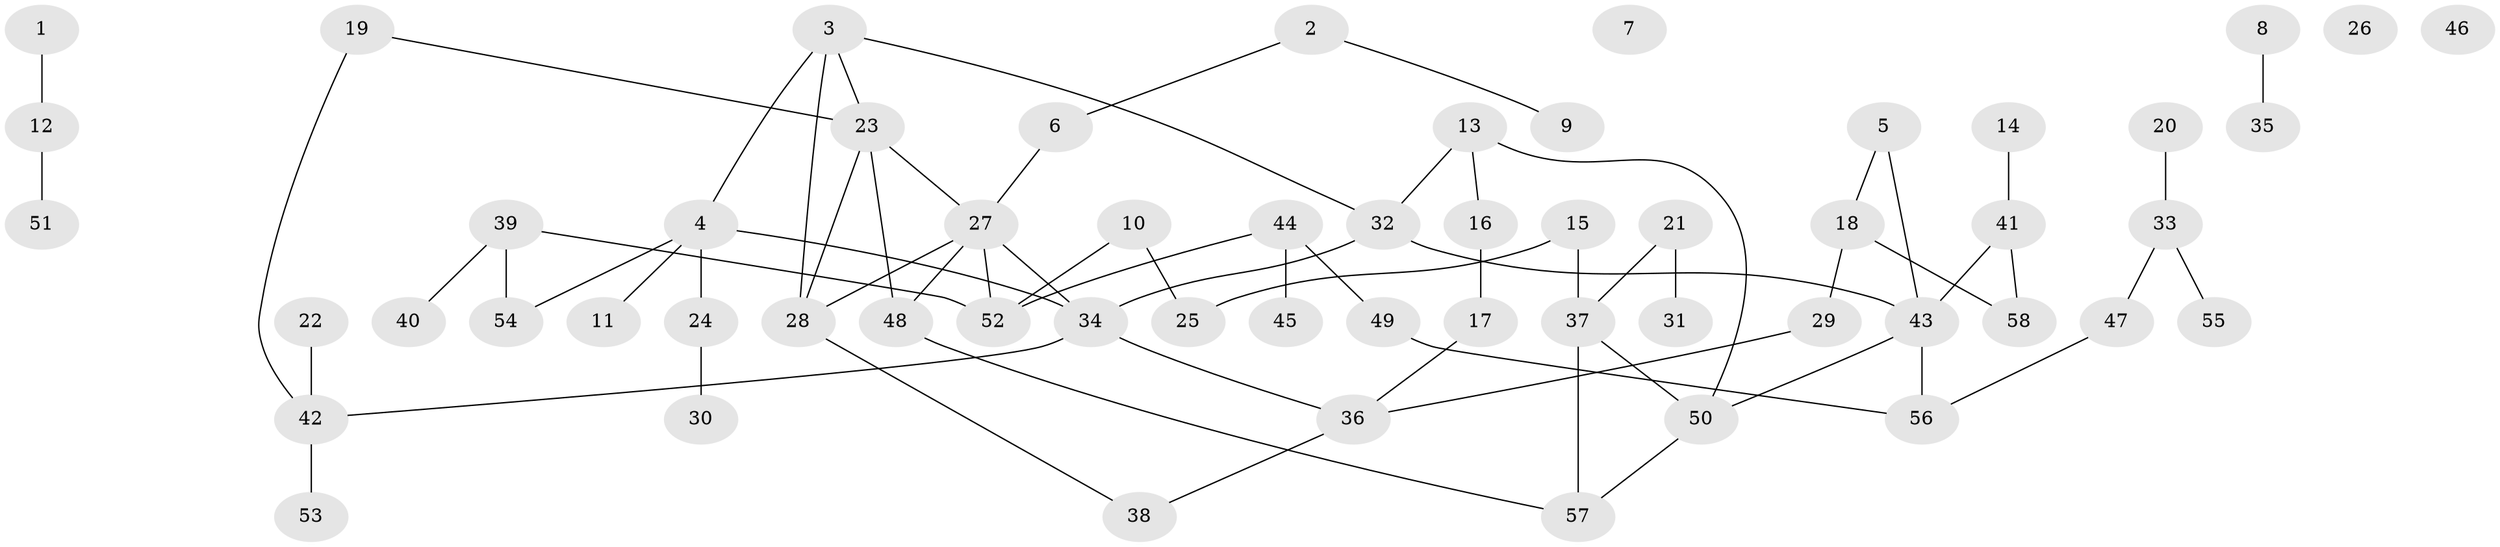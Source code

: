 // Generated by graph-tools (version 1.1) at 2025/33/03/09/25 02:33:59]
// undirected, 58 vertices, 68 edges
graph export_dot {
graph [start="1"]
  node [color=gray90,style=filled];
  1;
  2;
  3;
  4;
  5;
  6;
  7;
  8;
  9;
  10;
  11;
  12;
  13;
  14;
  15;
  16;
  17;
  18;
  19;
  20;
  21;
  22;
  23;
  24;
  25;
  26;
  27;
  28;
  29;
  30;
  31;
  32;
  33;
  34;
  35;
  36;
  37;
  38;
  39;
  40;
  41;
  42;
  43;
  44;
  45;
  46;
  47;
  48;
  49;
  50;
  51;
  52;
  53;
  54;
  55;
  56;
  57;
  58;
  1 -- 12;
  2 -- 6;
  2 -- 9;
  3 -- 4;
  3 -- 23;
  3 -- 28;
  3 -- 32;
  4 -- 11;
  4 -- 24;
  4 -- 34;
  4 -- 54;
  5 -- 18;
  5 -- 43;
  6 -- 27;
  8 -- 35;
  10 -- 25;
  10 -- 52;
  12 -- 51;
  13 -- 16;
  13 -- 32;
  13 -- 50;
  14 -- 41;
  15 -- 25;
  15 -- 37;
  16 -- 17;
  17 -- 36;
  18 -- 29;
  18 -- 58;
  19 -- 23;
  19 -- 42;
  20 -- 33;
  21 -- 31;
  21 -- 37;
  22 -- 42;
  23 -- 27;
  23 -- 28;
  23 -- 48;
  24 -- 30;
  27 -- 28;
  27 -- 34;
  27 -- 48;
  27 -- 52;
  28 -- 38;
  29 -- 36;
  32 -- 34;
  32 -- 43;
  33 -- 47;
  33 -- 55;
  34 -- 36;
  34 -- 42;
  36 -- 38;
  37 -- 50;
  37 -- 57;
  39 -- 40;
  39 -- 52;
  39 -- 54;
  41 -- 43;
  41 -- 58;
  42 -- 53;
  43 -- 50;
  43 -- 56;
  44 -- 45;
  44 -- 49;
  44 -- 52;
  47 -- 56;
  48 -- 57;
  49 -- 56;
  50 -- 57;
}
